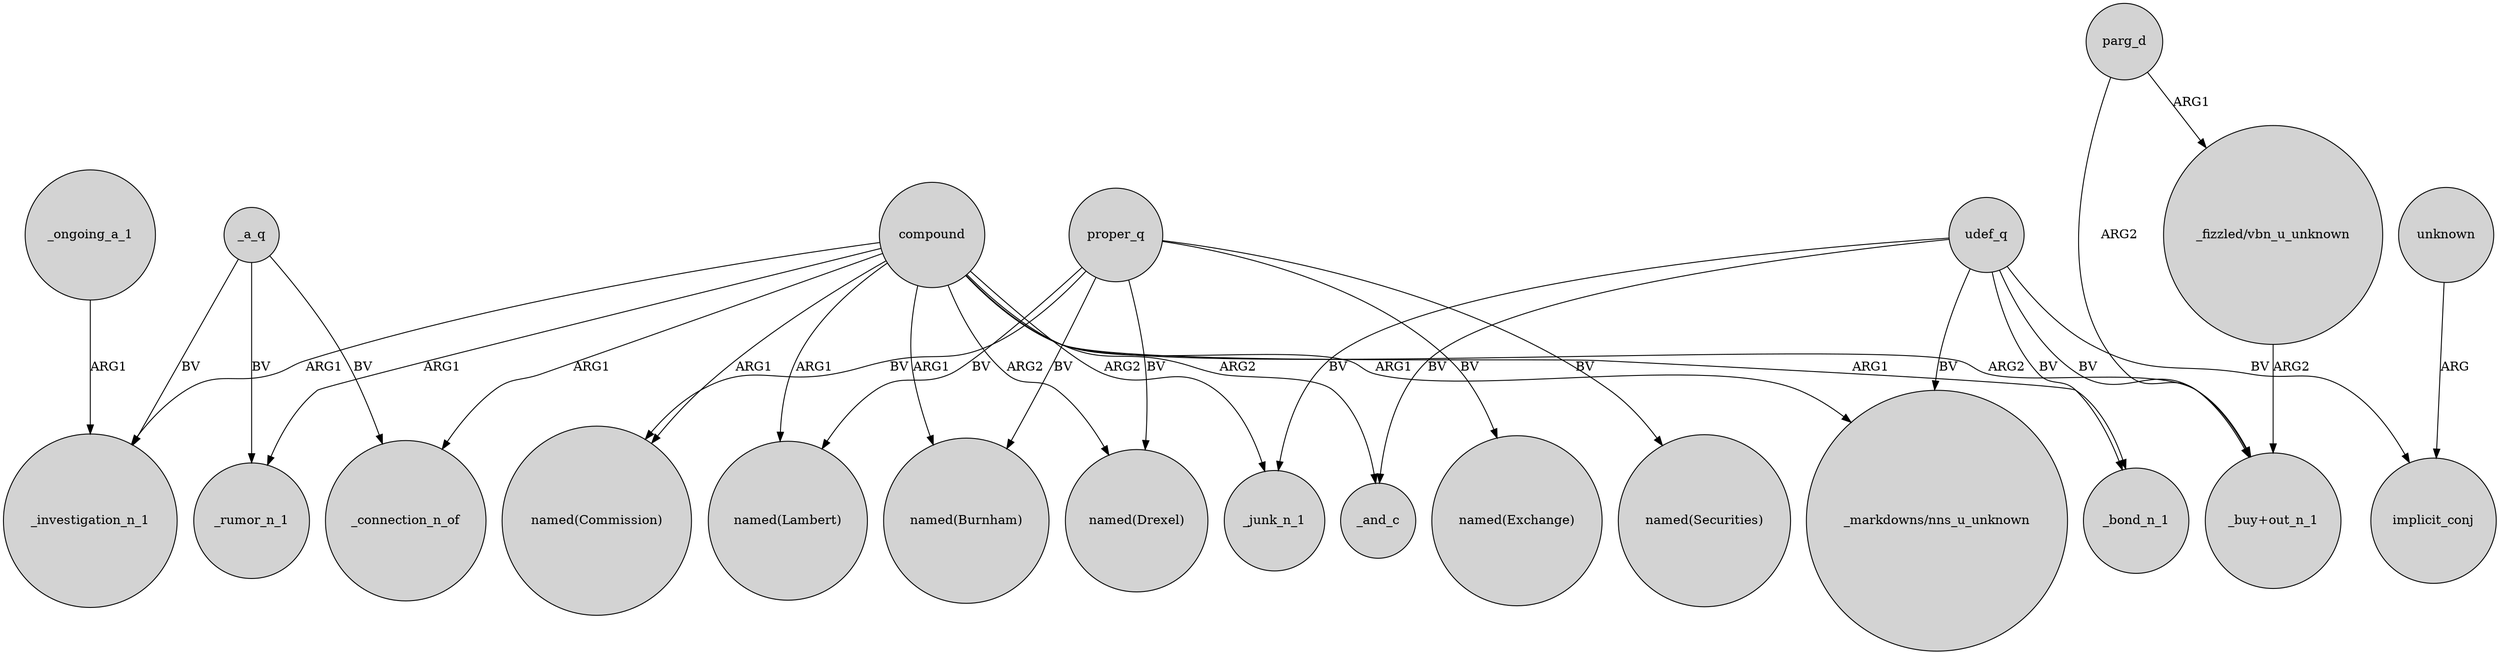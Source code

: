 digraph {
	node [shape=circle style=filled]
	udef_q -> "_markdowns/nns_u_unknown" [label=BV]
	compound -> _investigation_n_1 [label=ARG1]
	compound -> "named(Commission)" [label=ARG1]
	proper_q -> "named(Commission)" [label=BV]
	proper_q -> "named(Lambert)" [label=BV]
	proper_q -> "named(Drexel)" [label=BV]
	compound -> "named(Lambert)" [label=ARG1]
	compound -> _bond_n_1 [label=ARG1]
	unknown -> implicit_conj [label=ARG]
	compound -> "_buy+out_n_1" [label=ARG2]
	compound -> _junk_n_1 [label=ARG2]
	compound -> "_markdowns/nns_u_unknown" [label=ARG1]
	proper_q -> "named(Exchange)" [label=BV]
	parg_d -> "_buy+out_n_1" [label=ARG2]
	udef_q -> implicit_conj [label=BV]
	udef_q -> "_buy+out_n_1" [label=BV]
	udef_q -> _junk_n_1 [label=BV]
	udef_q -> _bond_n_1 [label=BV]
	compound -> _and_c [label=ARG2]
	compound -> _rumor_n_1 [label=ARG1]
	_a_q -> _investigation_n_1 [label=BV]
	compound -> "named(Drexel)" [label=ARG2]
	proper_q -> "named(Burnham)" [label=BV]
	_a_q -> _connection_n_of [label=BV]
	proper_q -> "named(Securities)" [label=BV]
	compound -> "named(Burnham)" [label=ARG1]
	"_fizzled/vbn_u_unknown" -> "_buy+out_n_1" [label=ARG2]
	_ongoing_a_1 -> _investigation_n_1 [label=ARG1]
	_a_q -> _rumor_n_1 [label=BV]
	udef_q -> _and_c [label=BV]
	parg_d -> "_fizzled/vbn_u_unknown" [label=ARG1]
	compound -> _connection_n_of [label=ARG1]
}
